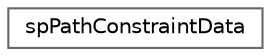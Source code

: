 digraph "类继承关系图"
{
 // LATEX_PDF_SIZE
  bgcolor="transparent";
  edge [fontname=Helvetica,fontsize=10,labelfontname=Helvetica,labelfontsize=10];
  node [fontname=Helvetica,fontsize=10,shape=box,height=0.2,width=0.4];
  rankdir="LR";
  Node0 [id="Node000000",label="spPathConstraintData",height=0.2,width=0.4,color="grey40", fillcolor="white", style="filled",URL="$structsp_path_constraint_data.html",tooltip=" "];
}
